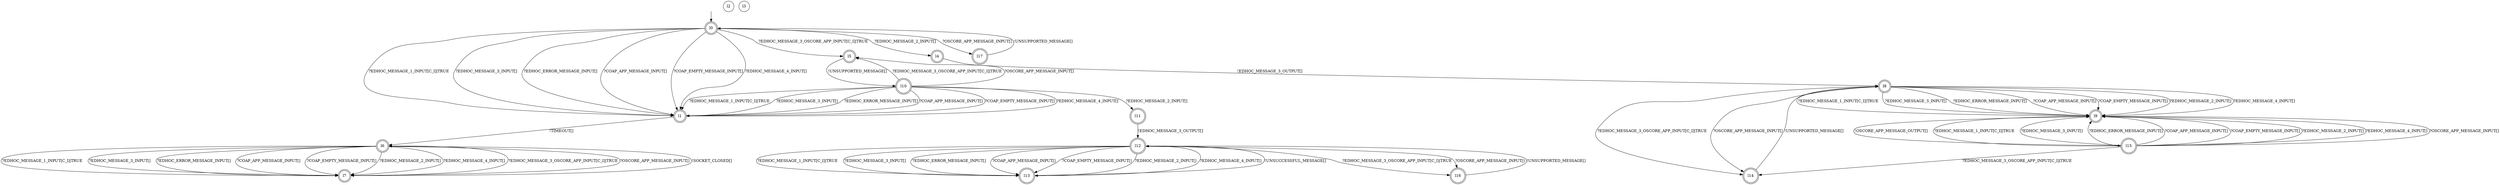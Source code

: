 digraph RA {
"" [shape=none,label=<>]
"l0" [shape=doublecircle]
"l1" [shape=doublecircle]
"l2" [shape=circle]
"l3" [shape=circle]
"l4" [shape=doublecircle]
"l5" [shape=doublecircle]
"l6" [shape=doublecircle]
"l7" [shape=doublecircle]
"l8" [shape=doublecircle]
"l9" [shape=doublecircle]
"l10" [shape=doublecircle]
"l11" [shape=doublecircle]
"l12" [shape=doublecircle]
"l13" [shape=doublecircle]
"l14" [shape=doublecircle]
"l15" [shape=doublecircle]
"l16" [shape=doublecircle]
"l17" [shape=doublecircle]
"" -> "l0"
"l0" -> "l1" [label=<?EDHOC_MESSAGE_1_INPUT[C_I]|TRUE>]
"l0" -> "l1" [label=<?EDHOC_MESSAGE_3_INPUT[]>]
"l0" -> "l1" [label=<?EDHOC_ERROR_MESSAGE_INPUT[]>]
"l0" -> "l1" [label=<?COAP_APP_MESSAGE_INPUT[]>]
"l0" -> "l1" [label=<?COAP_EMPTY_MESSAGE_INPUT[]>]
"l0" -> "l1" [label=<?EDHOC_MESSAGE_4_INPUT[]>]
"l0" -> "l4" [label=<?EDHOC_MESSAGE_2_INPUT[]>]
"l0" -> "l5" [label=<?EDHOC_MESSAGE_3_OSCORE_APP_INPUT[C_I]|TRUE>]
"l0" -> "l17" [label=<?OSCORE_APP_MESSAGE_INPUT[]>]
"l1" -> "l6" [label=<!TIMEOUT[]>]
"l4" -> "l8" [label=<!EDHOC_MESSAGE_3_OUTPUT[]>]
"l5" -> "l10" [label=<!UNSUPPORTED_MESSAGE[]>]
"l6" -> "l7" [label=<?EDHOC_MESSAGE_1_INPUT[C_I]|TRUE>]
"l6" -> "l7" [label=<?EDHOC_MESSAGE_3_INPUT[]>]
"l6" -> "l7" [label=<?EDHOC_ERROR_MESSAGE_INPUT[]>]
"l6" -> "l7" [label=<?COAP_APP_MESSAGE_INPUT[]>]
"l6" -> "l7" [label=<?COAP_EMPTY_MESSAGE_INPUT[]>]
"l6" -> "l7" [label=<?EDHOC_MESSAGE_2_INPUT[]>]
"l6" -> "l7" [label=<?EDHOC_MESSAGE_4_INPUT[]>]
"l6" -> "l7" [label=<?EDHOC_MESSAGE_3_OSCORE_APP_INPUT[C_I]|TRUE>]
"l6" -> "l7" [label=<?OSCORE_APP_MESSAGE_INPUT[]>]
"l7" -> "l6" [label=<!SOCKET_CLOSED[]>]
"l8" -> "l9" [label=<?EDHOC_MESSAGE_1_INPUT[C_I]|TRUE>]
"l8" -> "l9" [label=<?EDHOC_MESSAGE_3_INPUT[]>]
"l8" -> "l9" [label=<?EDHOC_ERROR_MESSAGE_INPUT[]>]
"l8" -> "l9" [label=<?COAP_APP_MESSAGE_INPUT[]>]
"l8" -> "l9" [label=<?COAP_EMPTY_MESSAGE_INPUT[]>]
"l8" -> "l9" [label=<?EDHOC_MESSAGE_2_INPUT[]>]
"l8" -> "l9" [label=<?EDHOC_MESSAGE_4_INPUT[]>]
"l8" -> "l14" [label=<?EDHOC_MESSAGE_3_OSCORE_APP_INPUT[C_I]|TRUE>]
"l8" -> "l14" [label=<?OSCORE_APP_MESSAGE_INPUT[]>]
"l9" -> "l15" [label=<!OSCORE_APP_MESSAGE_OUTPUT[]>]
"l10" -> "l1" [label=<?EDHOC_MESSAGE_1_INPUT[C_I]|TRUE>]
"l10" -> "l1" [label=<?EDHOC_MESSAGE_3_INPUT[]>]
"l10" -> "l1" [label=<?EDHOC_ERROR_MESSAGE_INPUT[]>]
"l10" -> "l1" [label=<?COAP_APP_MESSAGE_INPUT[]>]
"l10" -> "l1" [label=<?COAP_EMPTY_MESSAGE_INPUT[]>]
"l10" -> "l1" [label=<?EDHOC_MESSAGE_4_INPUT[]>]
"l10" -> "l5" [label=<?EDHOC_MESSAGE_3_OSCORE_APP_INPUT[C_I]|TRUE>]
"l10" -> "l5" [label=<?OSCORE_APP_MESSAGE_INPUT[]>]
"l10" -> "l11" [label=<?EDHOC_MESSAGE_2_INPUT[]>]
"l11" -> "l12" [label=<!EDHOC_MESSAGE_3_OUTPUT[]>]
"l12" -> "l13" [label=<?EDHOC_MESSAGE_1_INPUT[C_I]|TRUE>]
"l12" -> "l13" [label=<?EDHOC_MESSAGE_3_INPUT[]>]
"l12" -> "l13" [label=<?EDHOC_ERROR_MESSAGE_INPUT[]>]
"l12" -> "l13" [label=<?COAP_APP_MESSAGE_INPUT[]>]
"l12" -> "l13" [label=<?COAP_EMPTY_MESSAGE_INPUT[]>]
"l12" -> "l13" [label=<?EDHOC_MESSAGE_2_INPUT[]>]
"l12" -> "l13" [label=<?EDHOC_MESSAGE_4_INPUT[]>]
"l12" -> "l16" [label=<?EDHOC_MESSAGE_3_OSCORE_APP_INPUT[C_I]|TRUE>]
"l12" -> "l16" [label=<?OSCORE_APP_MESSAGE_INPUT[]>]
"l13" -> "l12" [label=<!UNSUCCESSFUL_MESSAGE[]>]
"l14" -> "l8" [label=<!UNSUPPORTED_MESSAGE[]>]
"l15" -> "l9" [label=<?EDHOC_MESSAGE_1_INPUT[C_I]|TRUE>]
"l15" -> "l9" [label=<?EDHOC_MESSAGE_3_INPUT[]>]
"l15" -> "l9" [label=<?EDHOC_ERROR_MESSAGE_INPUT[]>]
"l15" -> "l9" [label=<?COAP_APP_MESSAGE_INPUT[]>]
"l15" -> "l9" [label=<?COAP_EMPTY_MESSAGE_INPUT[]>]
"l15" -> "l9" [label=<?EDHOC_MESSAGE_2_INPUT[]>]
"l15" -> "l9" [label=<?EDHOC_MESSAGE_4_INPUT[]>]
"l15" -> "l9" [label=<?OSCORE_APP_MESSAGE_INPUT[]>]
"l15" -> "l14" [label=<?EDHOC_MESSAGE_3_OSCORE_APP_INPUT[C_I]|TRUE>]
"l16" -> "l12" [label=<!UNSUPPORTED_MESSAGE[]>]
"l17" -> "l0" [label=<!UNSUPPORTED_MESSAGE[]>]
}

